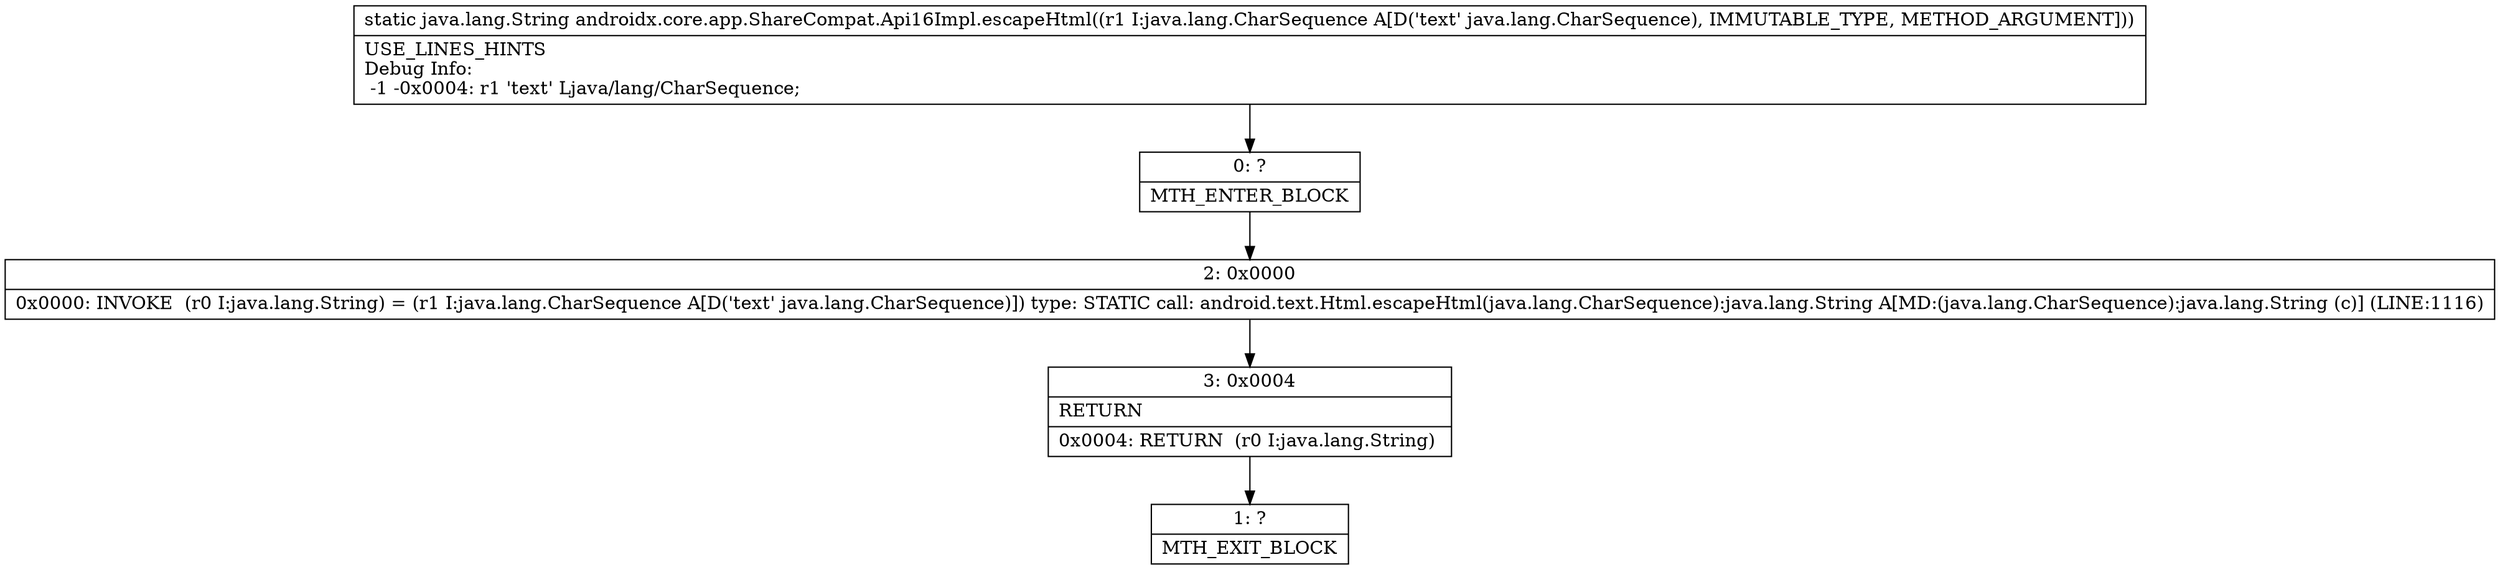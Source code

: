 digraph "CFG forandroidx.core.app.ShareCompat.Api16Impl.escapeHtml(Ljava\/lang\/CharSequence;)Ljava\/lang\/String;" {
Node_0 [shape=record,label="{0\:\ ?|MTH_ENTER_BLOCK\l}"];
Node_2 [shape=record,label="{2\:\ 0x0000|0x0000: INVOKE  (r0 I:java.lang.String) = (r1 I:java.lang.CharSequence A[D('text' java.lang.CharSequence)]) type: STATIC call: android.text.Html.escapeHtml(java.lang.CharSequence):java.lang.String A[MD:(java.lang.CharSequence):java.lang.String (c)] (LINE:1116)\l}"];
Node_3 [shape=record,label="{3\:\ 0x0004|RETURN\l|0x0004: RETURN  (r0 I:java.lang.String) \l}"];
Node_1 [shape=record,label="{1\:\ ?|MTH_EXIT_BLOCK\l}"];
MethodNode[shape=record,label="{static java.lang.String androidx.core.app.ShareCompat.Api16Impl.escapeHtml((r1 I:java.lang.CharSequence A[D('text' java.lang.CharSequence), IMMUTABLE_TYPE, METHOD_ARGUMENT]))  | USE_LINES_HINTS\lDebug Info:\l  \-1 \-0x0004: r1 'text' Ljava\/lang\/CharSequence;\l}"];
MethodNode -> Node_0;Node_0 -> Node_2;
Node_2 -> Node_3;
Node_3 -> Node_1;
}


